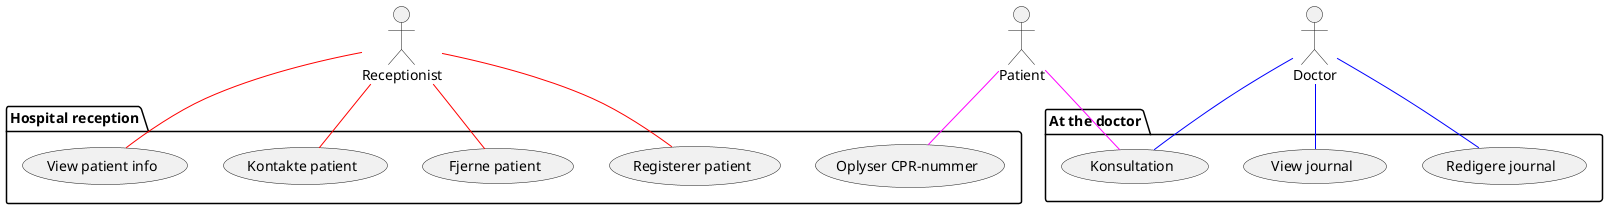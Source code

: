 @startuml

actor Patient as p
actor Receptionist as r
actor Doctor as l

package "Hospital reception" {
   usecase "Oplyser CPR-nummer" as UC1
   usecase "Registerer patient" as UC2
   usecase "Fjerne patient" as UC3
   usecase "Kontakte patient" as UC6
   usecase "View patient info" as UC4
}

package "At the doctor" {
    usecase "Konsultation" as UC7
    usecase "View journal" as UC8
    usecase "Redigere journal" as UC9
}

p -[#magenta]- UC1
p -[#magenta]- UC7

r -[#red]- UC2
r -[#red]- UC3
r -[#red]- UC4
r -[#red]- UC6

l -[#blue]- UC7
l -[#blue]- UC8
l -[#blue]- UC9
@enduml
